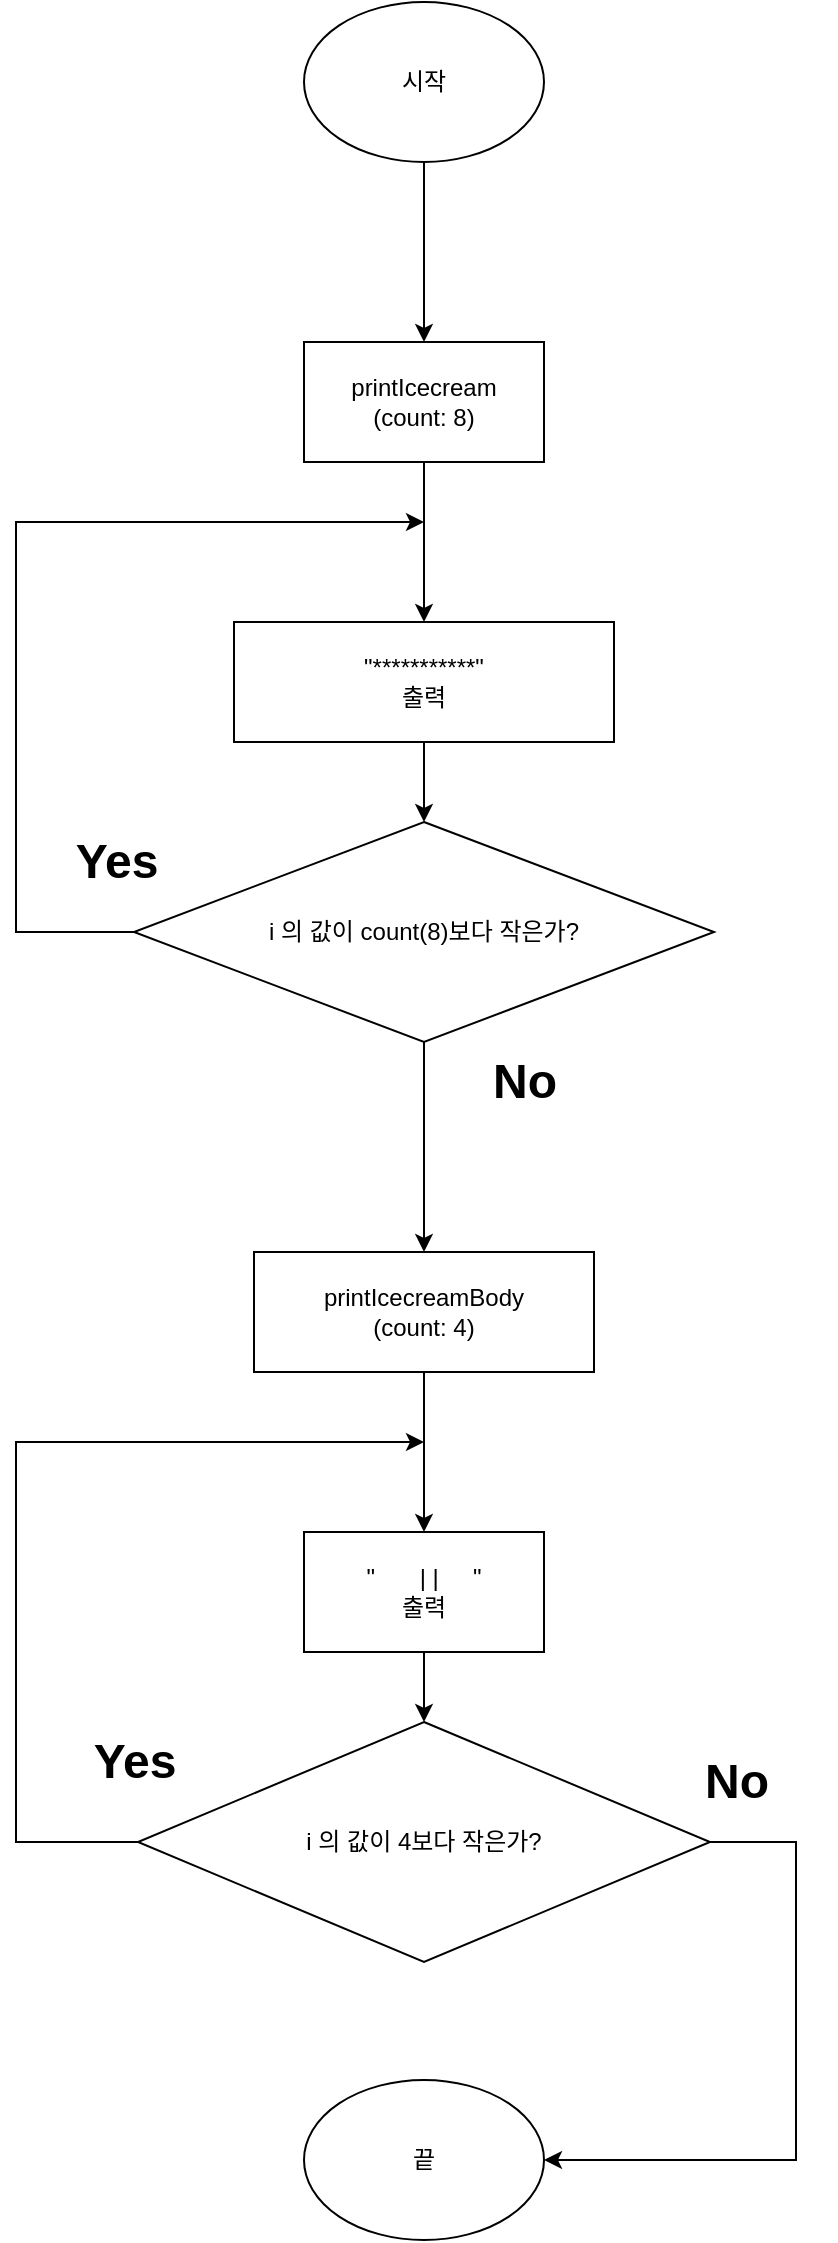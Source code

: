 <mxfile version="24.6.4" type="device">
  <diagram name="페이지-1" id="dCcRC-E8xoCGEF9i4LHY">
    <mxGraphModel dx="954" dy="615" grid="1" gridSize="10" guides="1" tooltips="1" connect="1" arrows="1" fold="1" page="1" pageScale="1" pageWidth="827" pageHeight="1169" math="0" shadow="0">
      <root>
        <mxCell id="0" />
        <mxCell id="1" parent="0" />
        <mxCell id="jx7-XikDfeJtgfW3i90Z-3" value="" style="edgeStyle=orthogonalEdgeStyle;rounded=0;orthogonalLoop=1;jettySize=auto;html=1;" edge="1" parent="1" source="jx7-XikDfeJtgfW3i90Z-1" target="jx7-XikDfeJtgfW3i90Z-2">
          <mxGeometry relative="1" as="geometry" />
        </mxCell>
        <mxCell id="jx7-XikDfeJtgfW3i90Z-1" value="시작" style="ellipse;whiteSpace=wrap;html=1;" vertex="1" parent="1">
          <mxGeometry x="354" y="50" width="120" height="80" as="geometry" />
        </mxCell>
        <mxCell id="jx7-XikDfeJtgfW3i90Z-5" value="" style="edgeStyle=orthogonalEdgeStyle;rounded=0;orthogonalLoop=1;jettySize=auto;html=1;" edge="1" parent="1" source="jx7-XikDfeJtgfW3i90Z-2" target="jx7-XikDfeJtgfW3i90Z-4">
          <mxGeometry relative="1" as="geometry" />
        </mxCell>
        <mxCell id="jx7-XikDfeJtgfW3i90Z-2" value="printIcecream&lt;div&gt;(count: 8)&lt;/div&gt;" style="whiteSpace=wrap;html=1;" vertex="1" parent="1">
          <mxGeometry x="354" y="220" width="120" height="60" as="geometry" />
        </mxCell>
        <mxCell id="jx7-XikDfeJtgfW3i90Z-7" value="" style="edgeStyle=orthogonalEdgeStyle;rounded=0;orthogonalLoop=1;jettySize=auto;html=1;" edge="1" parent="1" source="jx7-XikDfeJtgfW3i90Z-4" target="jx7-XikDfeJtgfW3i90Z-6">
          <mxGeometry relative="1" as="geometry" />
        </mxCell>
        <mxCell id="jx7-XikDfeJtgfW3i90Z-4" value="&quot;***********&quot;&lt;div&gt;출력&lt;/div&gt;" style="whiteSpace=wrap;html=1;" vertex="1" parent="1">
          <mxGeometry x="319" y="360" width="190" height="60" as="geometry" />
        </mxCell>
        <mxCell id="jx7-XikDfeJtgfW3i90Z-8" style="edgeStyle=orthogonalEdgeStyle;rounded=0;orthogonalLoop=1;jettySize=auto;html=1;exitX=0;exitY=0.5;exitDx=0;exitDy=0;" edge="1" parent="1" source="jx7-XikDfeJtgfW3i90Z-6">
          <mxGeometry relative="1" as="geometry">
            <mxPoint x="414" y="310" as="targetPoint" />
            <Array as="points">
              <mxPoint x="210" y="515" />
              <mxPoint x="210" y="310" />
            </Array>
          </mxGeometry>
        </mxCell>
        <mxCell id="jx7-XikDfeJtgfW3i90Z-12" value="" style="edgeStyle=orthogonalEdgeStyle;rounded=0;orthogonalLoop=1;jettySize=auto;html=1;" edge="1" parent="1" source="jx7-XikDfeJtgfW3i90Z-6" target="jx7-XikDfeJtgfW3i90Z-11">
          <mxGeometry relative="1" as="geometry" />
        </mxCell>
        <mxCell id="jx7-XikDfeJtgfW3i90Z-6" value="i 의 값이 count(8)보다 작은가?" style="rhombus;whiteSpace=wrap;html=1;" vertex="1" parent="1">
          <mxGeometry x="269" y="460" width="290" height="110" as="geometry" />
        </mxCell>
        <mxCell id="jx7-XikDfeJtgfW3i90Z-9" value="Yes" style="text;strokeColor=none;fillColor=none;html=1;fontSize=24;fontStyle=1;verticalAlign=middle;align=center;" vertex="1" parent="1">
          <mxGeometry x="210" y="460" width="100" height="40" as="geometry" />
        </mxCell>
        <mxCell id="jx7-XikDfeJtgfW3i90Z-10" value="No" style="text;strokeColor=none;fillColor=none;html=1;fontSize=24;fontStyle=1;verticalAlign=middle;align=center;" vertex="1" parent="1">
          <mxGeometry x="414" y="570" width="100" height="40" as="geometry" />
        </mxCell>
        <mxCell id="jx7-XikDfeJtgfW3i90Z-14" value="" style="edgeStyle=orthogonalEdgeStyle;rounded=0;orthogonalLoop=1;jettySize=auto;html=1;" edge="1" parent="1" source="jx7-XikDfeJtgfW3i90Z-11" target="jx7-XikDfeJtgfW3i90Z-13">
          <mxGeometry relative="1" as="geometry" />
        </mxCell>
        <mxCell id="jx7-XikDfeJtgfW3i90Z-11" value="printIcecreamBody&lt;div&gt;(count: 4)&lt;/div&gt;" style="whiteSpace=wrap;html=1;" vertex="1" parent="1">
          <mxGeometry x="329" y="675" width="170" height="60" as="geometry" />
        </mxCell>
        <mxCell id="jx7-XikDfeJtgfW3i90Z-16" value="" style="edgeStyle=orthogonalEdgeStyle;rounded=0;orthogonalLoop=1;jettySize=auto;html=1;" edge="1" parent="1" source="jx7-XikDfeJtgfW3i90Z-13" target="jx7-XikDfeJtgfW3i90Z-15">
          <mxGeometry relative="1" as="geometry" />
        </mxCell>
        <mxCell id="jx7-XikDfeJtgfW3i90Z-13" value="&quot;&amp;nbsp;&lt;span style=&quot;white-space: pre;&quot;&gt;&#x9;&lt;/span&gt;| |&amp;nbsp;&lt;span style=&quot;white-space: pre;&quot;&gt;&#x9;&lt;/span&gt;&quot;&lt;div&gt;출력&lt;/div&gt;" style="whiteSpace=wrap;html=1;" vertex="1" parent="1">
          <mxGeometry x="354" y="815" width="120" height="60" as="geometry" />
        </mxCell>
        <mxCell id="jx7-XikDfeJtgfW3i90Z-17" style="edgeStyle=orthogonalEdgeStyle;rounded=0;orthogonalLoop=1;jettySize=auto;html=1;exitX=0;exitY=0.5;exitDx=0;exitDy=0;" edge="1" parent="1" source="jx7-XikDfeJtgfW3i90Z-15">
          <mxGeometry relative="1" as="geometry">
            <mxPoint x="414" y="770" as="targetPoint" />
            <Array as="points">
              <mxPoint x="210" y="970" />
              <mxPoint x="210" y="770" />
            </Array>
          </mxGeometry>
        </mxCell>
        <mxCell id="jx7-XikDfeJtgfW3i90Z-21" style="edgeStyle=orthogonalEdgeStyle;rounded=0;orthogonalLoop=1;jettySize=auto;html=1;exitX=1;exitY=0.5;exitDx=0;exitDy=0;entryX=1;entryY=0.5;entryDx=0;entryDy=0;" edge="1" parent="1" source="jx7-XikDfeJtgfW3i90Z-15" target="jx7-XikDfeJtgfW3i90Z-20">
          <mxGeometry relative="1" as="geometry">
            <mxPoint x="610" y="1130" as="targetPoint" />
            <Array as="points">
              <mxPoint x="600" y="970" />
              <mxPoint x="600" y="1129" />
            </Array>
          </mxGeometry>
        </mxCell>
        <mxCell id="jx7-XikDfeJtgfW3i90Z-15" value="i 의 값이 4보다 작은가?" style="rhombus;whiteSpace=wrap;html=1;" vertex="1" parent="1">
          <mxGeometry x="271" y="910" width="286" height="120" as="geometry" />
        </mxCell>
        <mxCell id="jx7-XikDfeJtgfW3i90Z-18" value="No" style="text;strokeColor=none;fillColor=none;html=1;fontSize=24;fontStyle=1;verticalAlign=middle;align=center;" vertex="1" parent="1">
          <mxGeometry x="520" y="920" width="100" height="40" as="geometry" />
        </mxCell>
        <mxCell id="jx7-XikDfeJtgfW3i90Z-19" value="Yes" style="text;strokeColor=none;fillColor=none;html=1;fontSize=24;fontStyle=1;verticalAlign=middle;align=center;" vertex="1" parent="1">
          <mxGeometry x="219" y="910" width="100" height="40" as="geometry" />
        </mxCell>
        <mxCell id="jx7-XikDfeJtgfW3i90Z-20" value="끝" style="ellipse;whiteSpace=wrap;html=1;" vertex="1" parent="1">
          <mxGeometry x="354" y="1089" width="120" height="80" as="geometry" />
        </mxCell>
      </root>
    </mxGraphModel>
  </diagram>
</mxfile>

